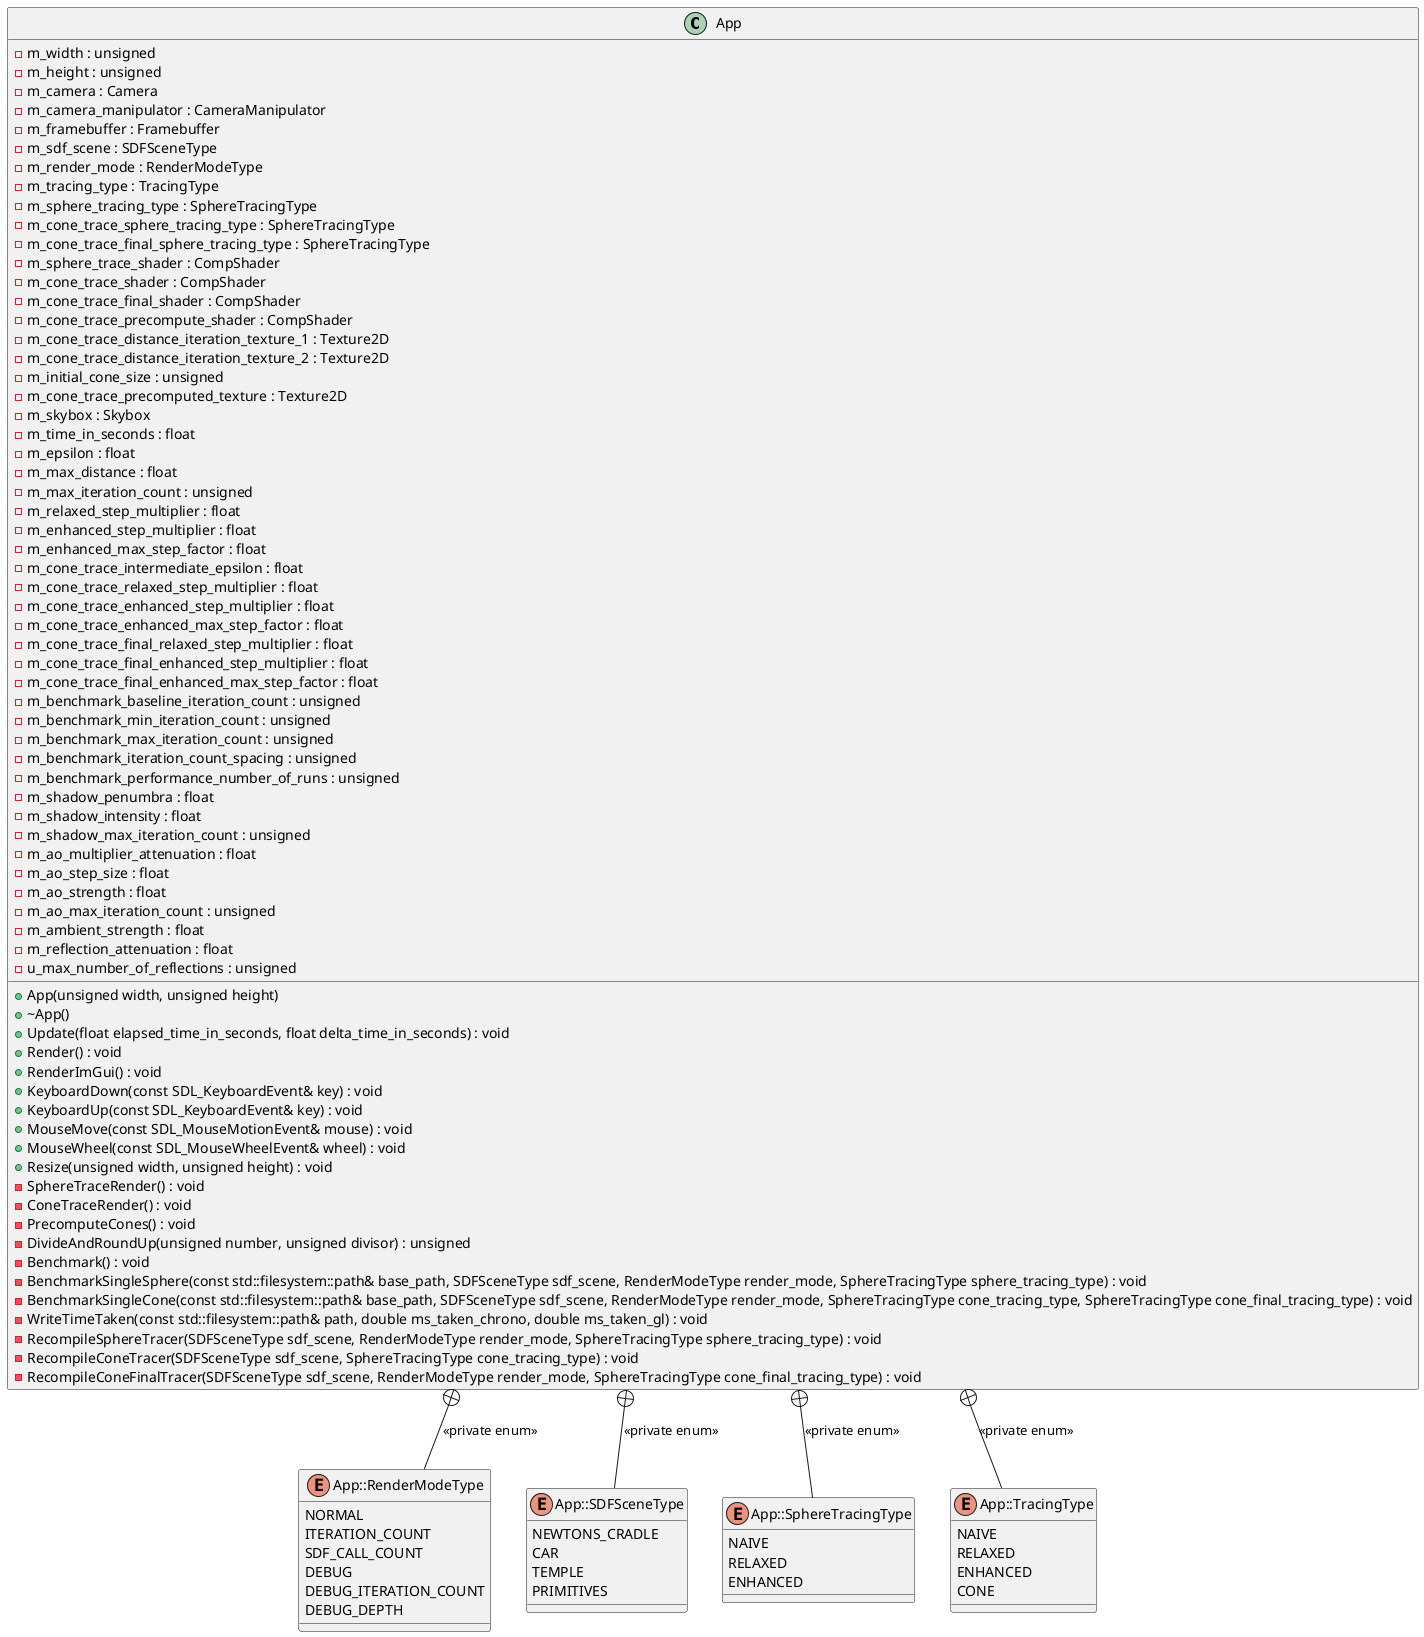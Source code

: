 @startuml



class App {
    + App(unsigned width, unsigned height)
    + ~App()
    + Update(float elapsed_time_in_seconds, float delta_time_in_seconds) : void
    + Render() : void
    + RenderImGui() : void
    + KeyboardDown(const SDL_KeyboardEvent& key) : void
    + KeyboardUp(const SDL_KeyboardEvent& key) : void
    + MouseMove(const SDL_MouseMotionEvent& mouse) : void
    + MouseWheel(const SDL_MouseWheelEvent& wheel) : void
    + Resize(unsigned width, unsigned height) : void
	-m_width : unsigned
    -m_height : unsigned
    -m_camera : Camera
    -m_camera_manipulator : CameraManipulator
    -m_framebuffer : Framebuffer
    -m_sdf_scene : SDFSceneType
    -m_render_mode : RenderModeType
    -m_tracing_type : TracingType
    -m_sphere_tracing_type : SphereTracingType
    -m_cone_trace_sphere_tracing_type : SphereTracingType
    -m_cone_trace_final_sphere_tracing_type : SphereTracingType
    -m_sphere_trace_shader : CompShader
    -m_cone_trace_shader : CompShader
    -m_cone_trace_final_shader : CompShader
    -m_cone_trace_precompute_shader : CompShader
    -m_cone_trace_distance_iteration_texture_1 : Texture2D
    -m_cone_trace_distance_iteration_texture_2 : Texture2D
    -m_initial_cone_size : unsigned
    -m_cone_trace_precomputed_texture : Texture2D
    -m_skybox : Skybox
    -m_time_in_seconds : float
    -m_epsilon : float
    -m_max_distance : float
    -m_max_iteration_count : unsigned
    -m_relaxed_step_multiplier : float
    -m_enhanced_step_multiplier : float
    -m_enhanced_max_step_factor : float
    -m_cone_trace_intermediate_epsilon : float
    -m_cone_trace_relaxed_step_multiplier : float
    -m_cone_trace_enhanced_step_multiplier : float
    -m_cone_trace_enhanced_max_step_factor : float
    -m_cone_trace_final_relaxed_step_multiplier : float
    -m_cone_trace_final_enhanced_step_multiplier : float
    -m_cone_trace_final_enhanced_max_step_factor : float
    -m_benchmark_baseline_iteration_count : unsigned
    -m_benchmark_min_iteration_count : unsigned
    -m_benchmark_max_iteration_count : unsigned
    -m_benchmark_iteration_count_spacing : unsigned
    -m_benchmark_performance_number_of_runs : unsigned
    -m_shadow_penumbra : float
    -m_shadow_intensity : float
    -m_shadow_max_iteration_count : unsigned
    -m_ao_multiplier_attenuation : float
    -m_ao_step_size : float
    -m_ao_strength : float
    -m_ao_max_iteration_count : unsigned
    -m_ambient_strength : float
    -m_reflection_attenuation : float
    -u_max_number_of_reflections : unsigned
	-SphereTraceRender() : void
    -ConeTraceRender() : void
    -PrecomputeCones() : void
    -DivideAndRoundUp(unsigned number, unsigned divisor) : unsigned
    -Benchmark() : void
    -BenchmarkSingleSphere(const std::filesystem::path& base_path, SDFSceneType sdf_scene, RenderModeType render_mode, SphereTracingType sphere_tracing_type) : void
    -BenchmarkSingleCone(const std::filesystem::path& base_path, SDFSceneType sdf_scene, RenderModeType render_mode, SphereTracingType cone_tracing_type, SphereTracingType cone_final_tracing_type) : void
    -WriteTimeTaken(const std::filesystem::path& path, double ms_taken_chrono, double ms_taken_gl) : void
    -RecompileSphereTracer(SDFSceneType sdf_scene, RenderModeType render_mode, SphereTracingType sphere_tracing_type) : void
    -RecompileConeTracer(SDFSceneType sdf_scene, SphereTracingType cone_tracing_type) : void
    -RecompileConeFinalTracer(SDFSceneType sdf_scene, RenderModeType render_mode, SphereTracingType cone_final_tracing_type) : void
}

enum "App::RenderModeType" as RenderModeType {
    NORMAL
    ITERATION_COUNT
    SDF_CALL_COUNT
    DEBUG
    DEBUG_ITERATION_COUNT
    DEBUG_DEPTH
}

enum "App::SDFSceneType" as SDFSceneType {
    NEWTONS_CRADLE
    CAR
    TEMPLE
    PRIMITIVES
}

enum "App::SphereTracingType" as SphereTracingType {
    NAIVE
    RELAXED
    ENHANCED
}

enum "App::TracingType" as TracingType {
    NAIVE
    RELAXED
    ENHANCED
    CONE
}

App +-- RenderModeType : <<private enum>>

App +-- SDFSceneType : <<private enum>>

App +-- SphereTracingType : <<private enum>>

App +-- TracingType : <<private enum>>



@enduml

